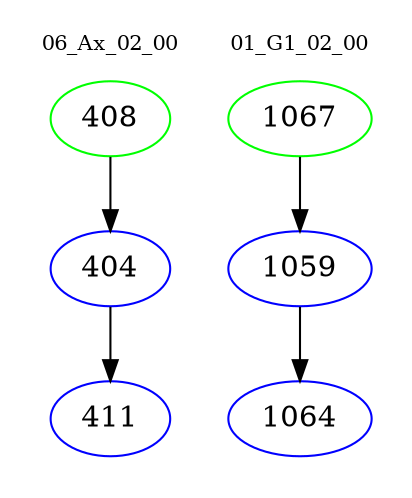 digraph{
subgraph cluster_0 {
color = white
label = "06_Ax_02_00";
fontsize=10;
T0_408 [label="408", color="green"]
T0_408 -> T0_404 [color="black"]
T0_404 [label="404", color="blue"]
T0_404 -> T0_411 [color="black"]
T0_411 [label="411", color="blue"]
}
subgraph cluster_1 {
color = white
label = "01_G1_02_00";
fontsize=10;
T1_1067 [label="1067", color="green"]
T1_1067 -> T1_1059 [color="black"]
T1_1059 [label="1059", color="blue"]
T1_1059 -> T1_1064 [color="black"]
T1_1064 [label="1064", color="blue"]
}
}
